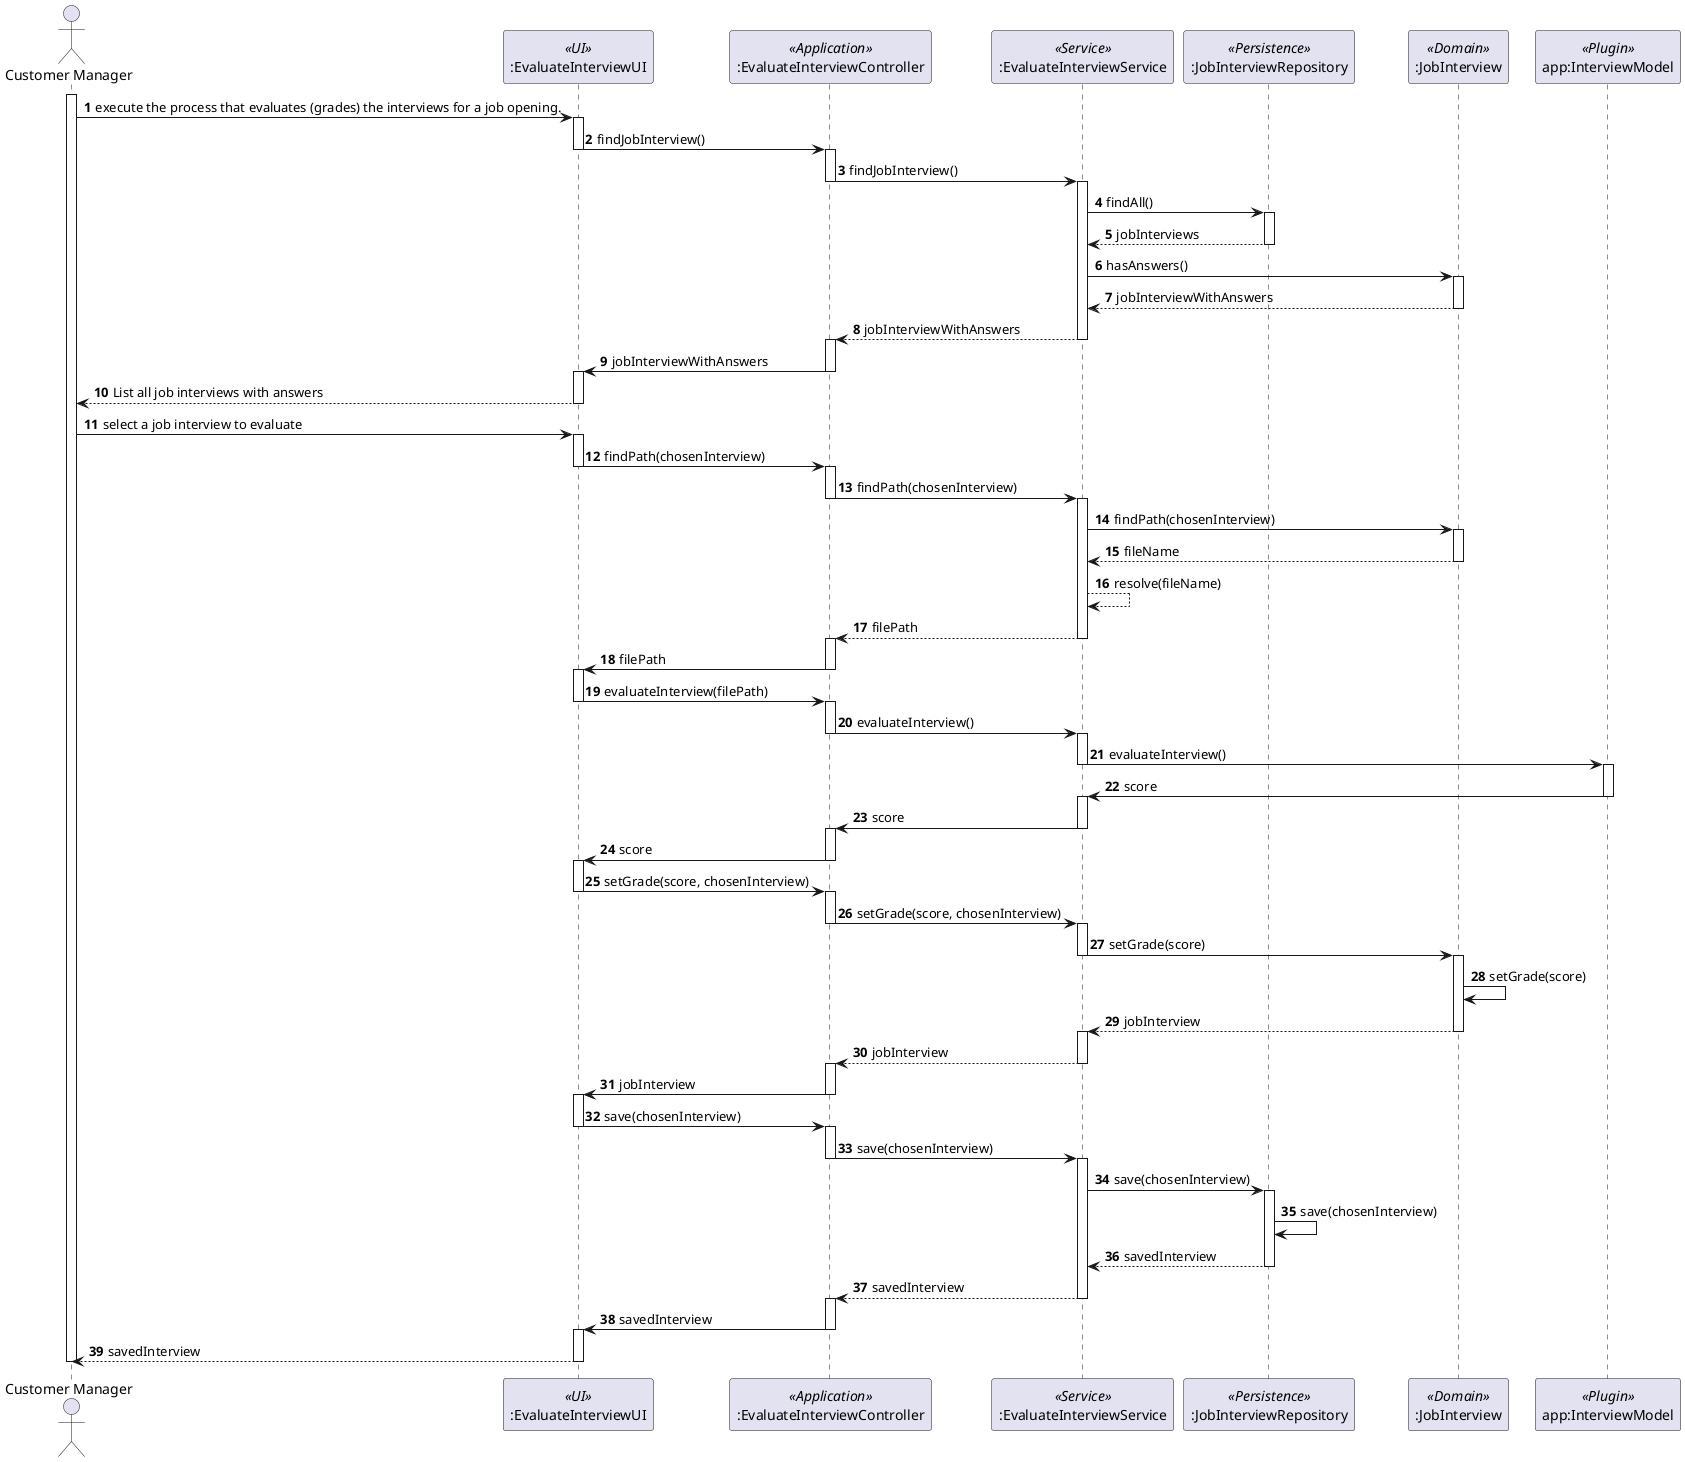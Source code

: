 @startuml

actor "Customer Manager" as Agent
participant ":EvaluateInterviewUI" as ui <<UI>>
participant ":EvaluateInterviewController" as ctrl <<Application>>
participant ":EvaluateInterviewService" as jobServ <<Service>>
participant ":JobInterviewRepository" as jobInterRepo <<Persistence>>
participant ":JobInterview" as jobInterview <<Domain>>
participant "app:InterviewModel" as interview <<Plugin>>

autonumber

activate Agent



Agent -> ui: execute the process that evaluates (grades) the interviews for a job opening.
activate ui

ui -> ctrl: findJobInterview()
deactivate ui

activate ctrl

ctrl -> jobServ: findJobInterview()
deactivate ctrl

activate jobServ

jobServ -> jobInterRepo: findAll()
activate jobInterRepo

jobInterRepo --> jobServ: jobInterviews
deactivate jobInterRepo

jobServ -> jobInterview: hasAnswers()
activate jobInterview

jobInterview --> jobServ: jobInterviewWithAnswers

deactivate jobInterview

jobServ --> ctrl: jobInterviewWithAnswers
deactivate jobServ

activate ctrl

ctrl -> ui: jobInterviewWithAnswers
deactivate ctrl

activate ui

ui --> Agent: List all job interviews with answers
deactivate ui

Agent -> ui: select a job interview to evaluate
activate ui


ui -> ctrl :findPath(chosenInterview)
deactivate ui

activate ctrl

ctrl -> jobServ: findPath(chosenInterview)
deactivate ctrl

activate jobServ

jobServ -> jobInterview: findPath(chosenInterview)
activate jobInterview

jobInterview --> jobServ: fileName
deactivate jobInterview

jobServ --> jobServ: resolve(fileName)
jobServ --> ctrl: filePath
deactivate jobServ

activate ctrl

ctrl -> ui: filePath
deactivate ctrl

activate ui





ui -> ctrl: evaluateInterview(filePath)
deactivate ui

activate ctrl

ctrl -> jobServ: evaluateInterview()
deactivate ctrl

activate jobServ


jobServ -> interview: evaluateInterview()
deactivate jobServ

activate interview




interview -> jobServ: score
deactivate interview
activate jobServ

jobServ -> ctrl: score
deactivate jobServ
activate ctrl
ctrl -> ui: score
deactivate ctrl
activate ui
ui -> ctrl: setGrade(score, chosenInterview)
deactivate ui
activate ctrl
ctrl -> jobServ: setGrade(score, chosenInterview)
deactivate ctrl
activate jobServ
jobServ -> jobInterview: setGrade(score)
deactivate jobServ

activate jobInterview
jobInterview -> jobInterview: setGrade(score)
jobInterview --> jobServ: jobInterview
deactivate jobInterview
activate jobServ

jobServ --> ctrl: jobInterview
deactivate jobServ

activate ctrl

ctrl -> ui: jobInterview
deactivate ctrl

activate ui

ui -> ctrl: save(chosenInterview)
deactivate ui

activate ctrl

ctrl -> jobServ: save(chosenInterview)
deactivate ctrl

activate jobServ

jobServ -> jobInterRepo: save(chosenInterview)
activate jobInterRepo


jobInterRepo -> jobInterRepo: save(chosenInterview)
jobInterRepo --> jobServ: savedInterview

deactivate jobInterRepo

jobServ --> ctrl: savedInterview
deactivate jobServ


activate ctrl

ctrl -> ui: savedInterview

deactivate ctrl

activate ui

ui --> Agent: savedInterview
deactivate ui




deactivate Agent



@enduml